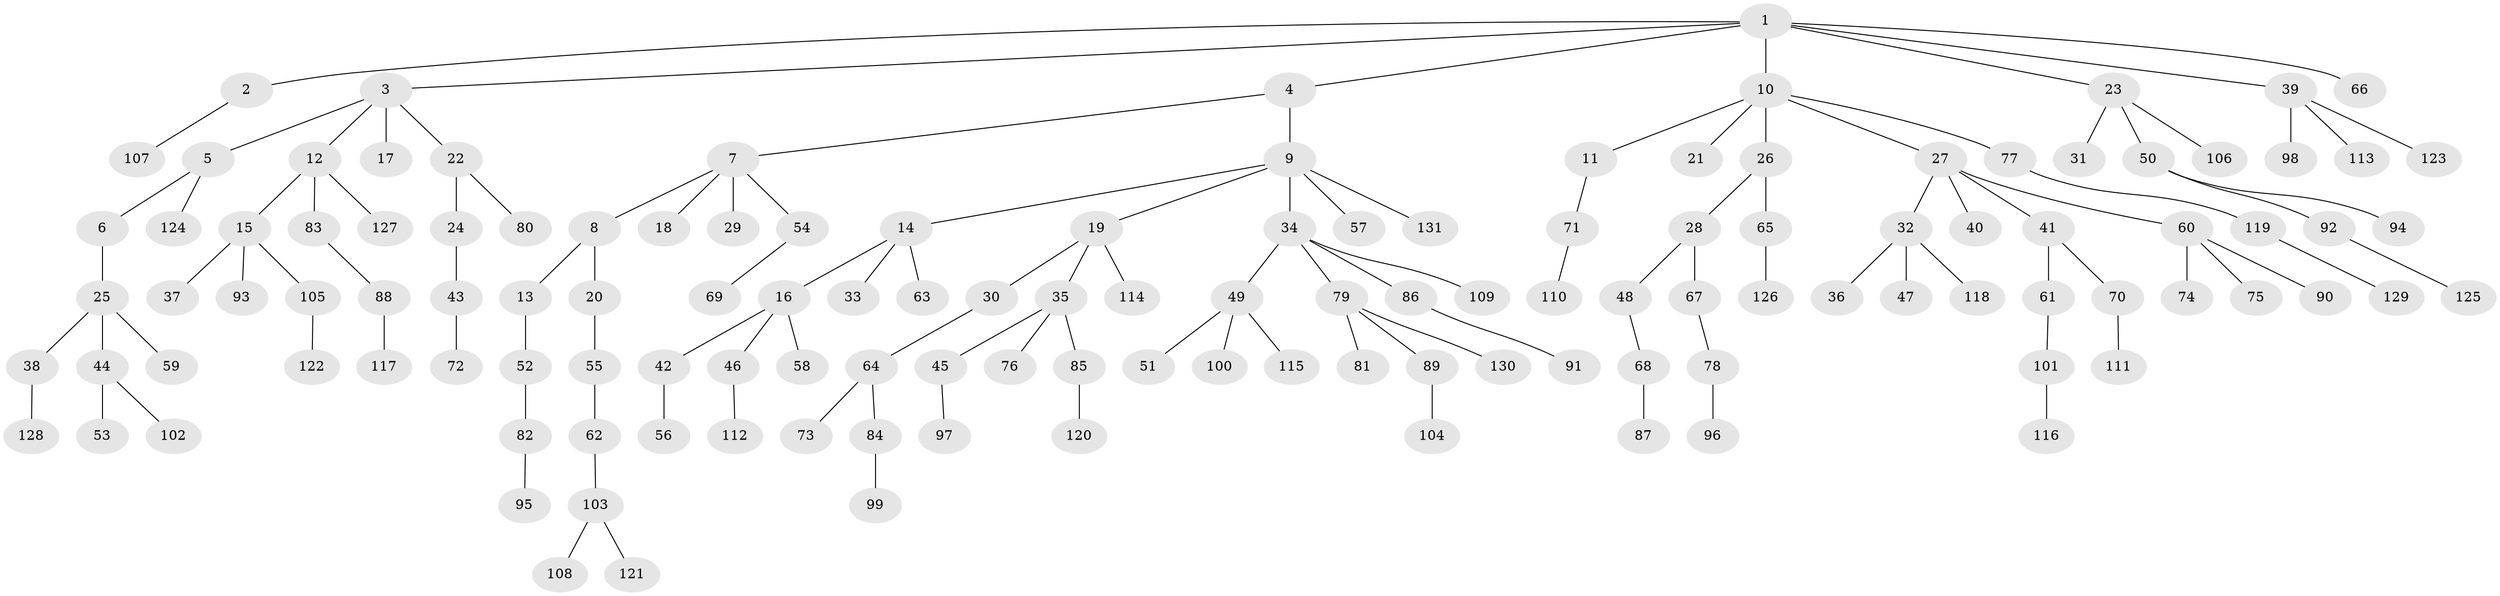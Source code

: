 // Generated by graph-tools (version 1.1) at 2025/11/02/27/25 16:11:26]
// undirected, 131 vertices, 130 edges
graph export_dot {
graph [start="1"]
  node [color=gray90,style=filled];
  1;
  2;
  3;
  4;
  5;
  6;
  7;
  8;
  9;
  10;
  11;
  12;
  13;
  14;
  15;
  16;
  17;
  18;
  19;
  20;
  21;
  22;
  23;
  24;
  25;
  26;
  27;
  28;
  29;
  30;
  31;
  32;
  33;
  34;
  35;
  36;
  37;
  38;
  39;
  40;
  41;
  42;
  43;
  44;
  45;
  46;
  47;
  48;
  49;
  50;
  51;
  52;
  53;
  54;
  55;
  56;
  57;
  58;
  59;
  60;
  61;
  62;
  63;
  64;
  65;
  66;
  67;
  68;
  69;
  70;
  71;
  72;
  73;
  74;
  75;
  76;
  77;
  78;
  79;
  80;
  81;
  82;
  83;
  84;
  85;
  86;
  87;
  88;
  89;
  90;
  91;
  92;
  93;
  94;
  95;
  96;
  97;
  98;
  99;
  100;
  101;
  102;
  103;
  104;
  105;
  106;
  107;
  108;
  109;
  110;
  111;
  112;
  113;
  114;
  115;
  116;
  117;
  118;
  119;
  120;
  121;
  122;
  123;
  124;
  125;
  126;
  127;
  128;
  129;
  130;
  131;
  1 -- 2;
  1 -- 3;
  1 -- 4;
  1 -- 10;
  1 -- 23;
  1 -- 39;
  1 -- 66;
  2 -- 107;
  3 -- 5;
  3 -- 12;
  3 -- 17;
  3 -- 22;
  4 -- 7;
  4 -- 9;
  5 -- 6;
  5 -- 124;
  6 -- 25;
  7 -- 8;
  7 -- 18;
  7 -- 29;
  7 -- 54;
  8 -- 13;
  8 -- 20;
  9 -- 14;
  9 -- 19;
  9 -- 34;
  9 -- 57;
  9 -- 131;
  10 -- 11;
  10 -- 21;
  10 -- 26;
  10 -- 27;
  10 -- 77;
  11 -- 71;
  12 -- 15;
  12 -- 83;
  12 -- 127;
  13 -- 52;
  14 -- 16;
  14 -- 33;
  14 -- 63;
  15 -- 37;
  15 -- 93;
  15 -- 105;
  16 -- 42;
  16 -- 46;
  16 -- 58;
  19 -- 30;
  19 -- 35;
  19 -- 114;
  20 -- 55;
  22 -- 24;
  22 -- 80;
  23 -- 31;
  23 -- 50;
  23 -- 106;
  24 -- 43;
  25 -- 38;
  25 -- 44;
  25 -- 59;
  26 -- 28;
  26 -- 65;
  27 -- 32;
  27 -- 40;
  27 -- 41;
  27 -- 60;
  28 -- 48;
  28 -- 67;
  30 -- 64;
  32 -- 36;
  32 -- 47;
  32 -- 118;
  34 -- 49;
  34 -- 79;
  34 -- 86;
  34 -- 109;
  35 -- 45;
  35 -- 76;
  35 -- 85;
  38 -- 128;
  39 -- 98;
  39 -- 113;
  39 -- 123;
  41 -- 61;
  41 -- 70;
  42 -- 56;
  43 -- 72;
  44 -- 53;
  44 -- 102;
  45 -- 97;
  46 -- 112;
  48 -- 68;
  49 -- 51;
  49 -- 100;
  49 -- 115;
  50 -- 92;
  50 -- 94;
  52 -- 82;
  54 -- 69;
  55 -- 62;
  60 -- 74;
  60 -- 75;
  60 -- 90;
  61 -- 101;
  62 -- 103;
  64 -- 73;
  64 -- 84;
  65 -- 126;
  67 -- 78;
  68 -- 87;
  70 -- 111;
  71 -- 110;
  77 -- 119;
  78 -- 96;
  79 -- 81;
  79 -- 89;
  79 -- 130;
  82 -- 95;
  83 -- 88;
  84 -- 99;
  85 -- 120;
  86 -- 91;
  88 -- 117;
  89 -- 104;
  92 -- 125;
  101 -- 116;
  103 -- 108;
  103 -- 121;
  105 -- 122;
  119 -- 129;
}
